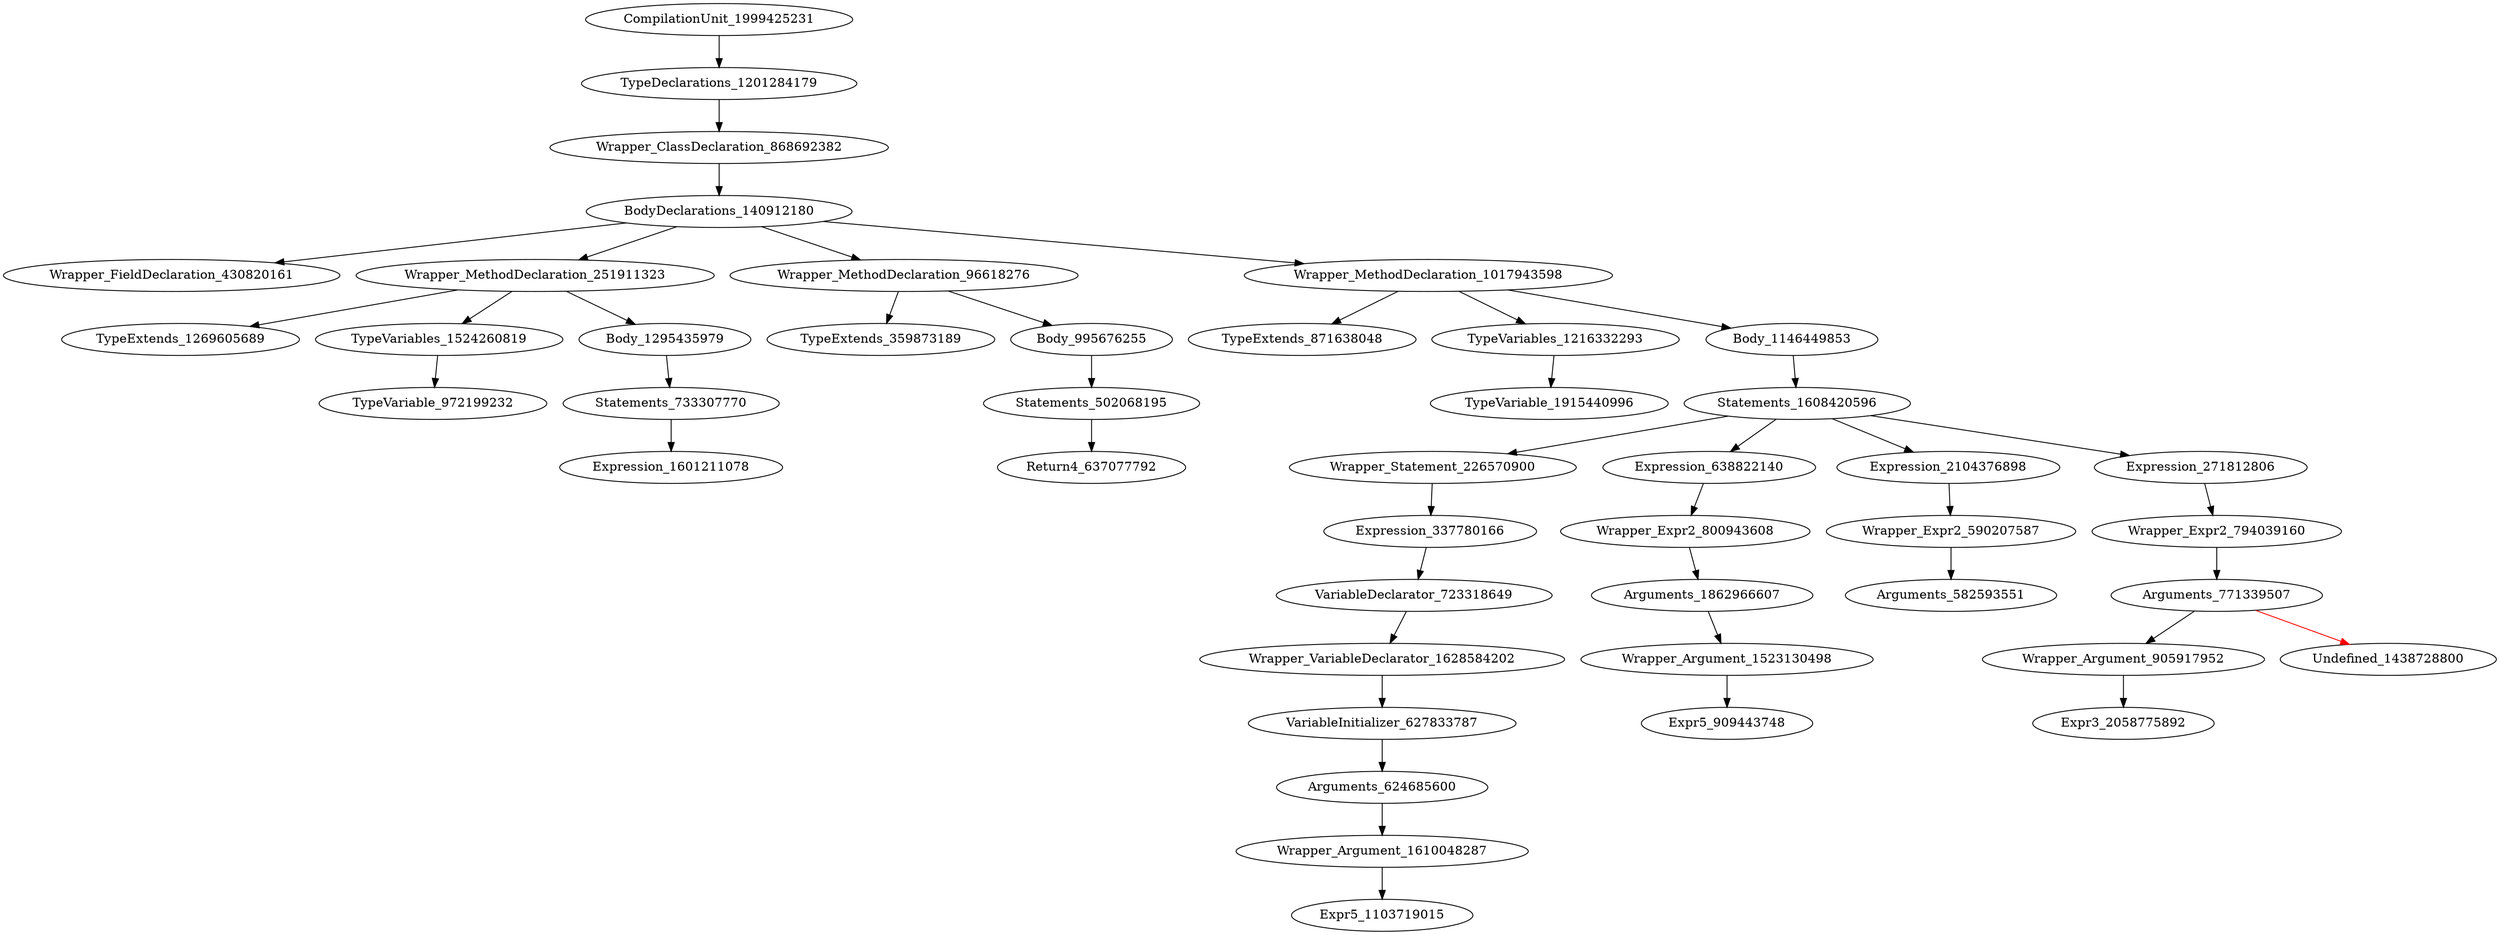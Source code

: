 digraph {
CompilationUnit_1999425231 -> TypeDeclarations_1201284179
TypeDeclarations_1201284179 -> Wrapper_ClassDeclaration_868692382
Wrapper_ClassDeclaration_868692382 -> BodyDeclarations_140912180
BodyDeclarations_140912180 -> Wrapper_FieldDeclaration_430820161
BodyDeclarations_140912180 -> Wrapper_MethodDeclaration_251911323
BodyDeclarations_140912180 -> Wrapper_MethodDeclaration_96618276
BodyDeclarations_140912180 -> Wrapper_MethodDeclaration_1017943598
Wrapper_MethodDeclaration_251911323 -> TypeExtends_1269605689
Wrapper_MethodDeclaration_251911323 -> TypeVariables_1524260819
Wrapper_MethodDeclaration_251911323 -> Body_1295435979
Wrapper_MethodDeclaration_96618276 -> TypeExtends_359873189
Wrapper_MethodDeclaration_96618276 -> Body_995676255
Wrapper_MethodDeclaration_1017943598 -> TypeExtends_871638048
Wrapper_MethodDeclaration_1017943598 -> TypeVariables_1216332293
Wrapper_MethodDeclaration_1017943598 -> Body_1146449853
TypeVariables_1524260819 -> TypeVariable_972199232
Body_1295435979 -> Statements_733307770
Body_995676255 -> Statements_502068195
TypeVariables_1216332293 -> TypeVariable_1915440996
Body_1146449853 -> Statements_1608420596
Statements_733307770 -> Expression_1601211078
Statements_502068195 -> Return4_637077792
Statements_1608420596 -> Wrapper_Statement_226570900
Statements_1608420596 -> Expression_638822140
Statements_1608420596 -> Expression_2104376898
Statements_1608420596 -> Expression_271812806
Wrapper_Statement_226570900 -> Expression_337780166
Expression_638822140 -> Wrapper_Expr2_800943608
Expression_2104376898 -> Wrapper_Expr2_590207587
Expression_271812806 -> Wrapper_Expr2_794039160
Expression_337780166 -> VariableDeclarator_723318649
Wrapper_Expr2_800943608 -> Arguments_1862966607
Wrapper_Expr2_590207587 -> Arguments_582593551
Wrapper_Expr2_794039160 -> Arguments_771339507
VariableDeclarator_723318649 -> Wrapper_VariableDeclarator_1628584202
Arguments_1862966607 -> Wrapper_Argument_1523130498
Arguments_771339507 -> Wrapper_Argument_905917952
Arguments_771339507 -> Undefined_1438728800 [color = red] 
Wrapper_VariableDeclarator_1628584202 -> VariableInitializer_627833787
Wrapper_Argument_1523130498 -> Expr5_909443748
Wrapper_Argument_905917952 -> Expr3_2058775892
VariableInitializer_627833787 -> Arguments_624685600
Arguments_624685600 -> Wrapper_Argument_1610048287
Wrapper_Argument_1610048287 -> Expr5_1103719015
}
